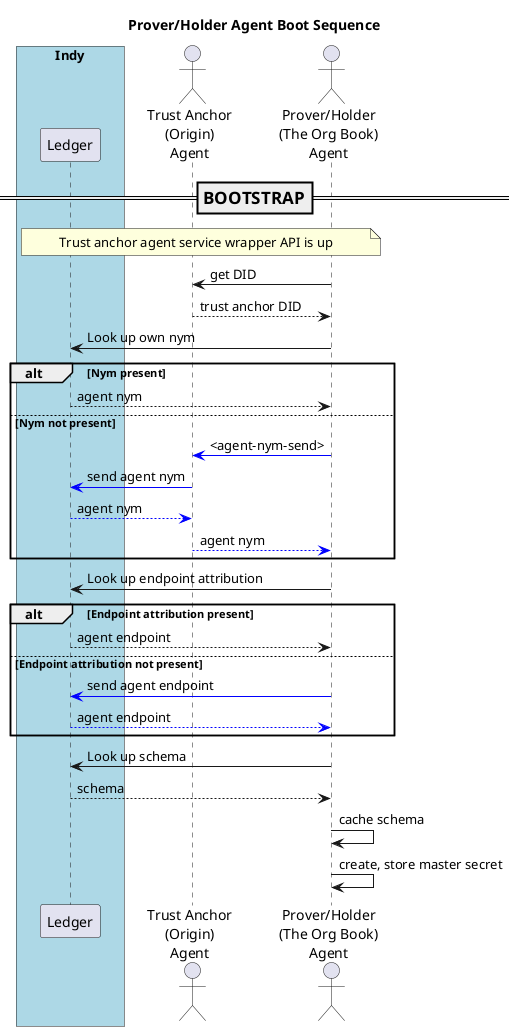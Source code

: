 @startuml
skinparam ParticipantPadding 20
skinparam BaloxPadding 20

title Prover/Holder Agent Boot Sequence


box "Indy" #LightBlue
    participant "Ledger" as ledger
endbox
actor "Trust Anchor\n(Origin)\nAgent" as tag
actor "Prover/Holder\n(The Org Book)\nAgent" as obag

=== BOOTSTRAP ==
note over ledger, obag
Trust anchor agent service wrapper API is up
endnote

obag -> tag: get DID
tag --> obag: trust anchor DID

obag -> ledger: Look up own nym
alt Nym present
    ledger --> obag: agent nym
else Nym not present
    obag -[#blue]> tag: <agent-nym-send>
    tag -[#blue]> ledger: send agent nym
    ledger --[#blue]> tag: agent nym
    tag --[#blue]> obag: agent nym
end

obag -> ledger: Look up endpoint attribution
alt Endpoint attribution present
    ledger --> obag: agent endpoint
else Endpoint attribution not present
    obag -[#blue]> ledger: send agent endpoint
    ledger --[#blue]> obag: agent endpoint
end

obag -> ledger: Look up schema
ledger --> obag: schema
obag -> obag: cache schema

obag -> obag: create, store master secret

@enduml
